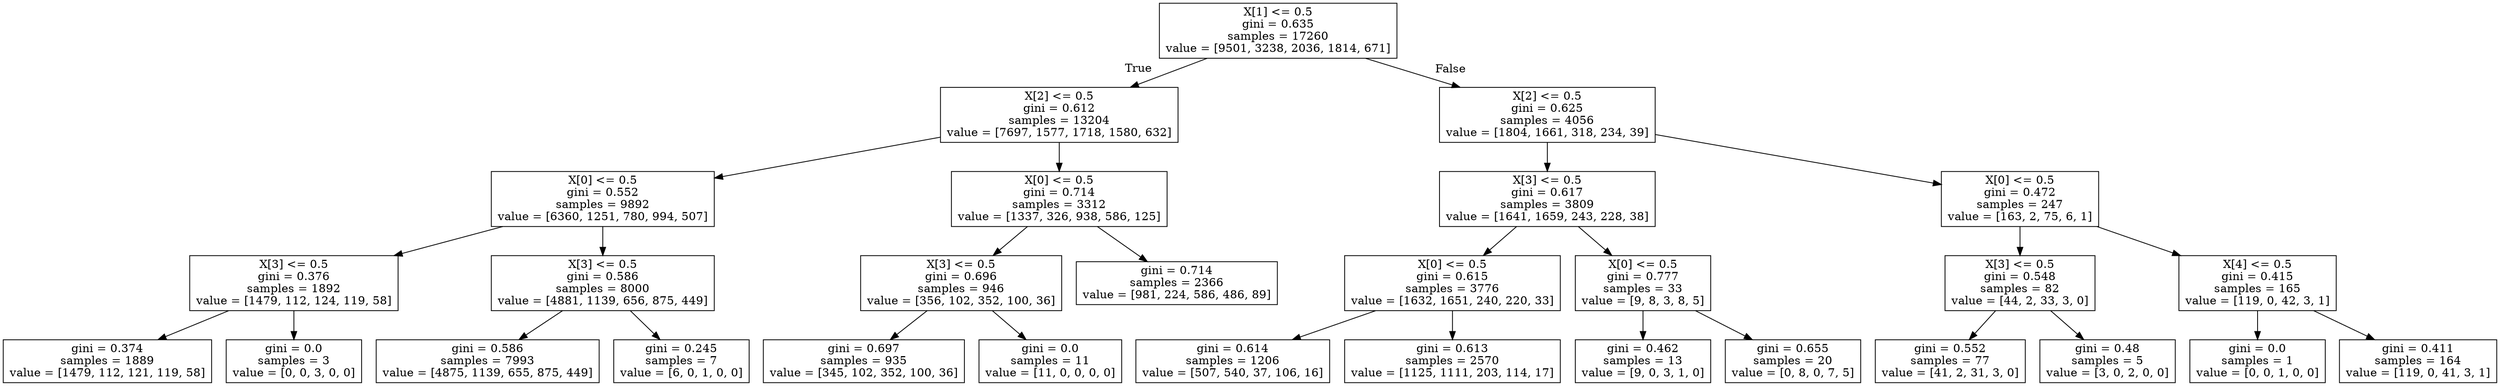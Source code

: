 digraph Tree {
node [shape=box] ;
0 [label="X[1] <= 0.5\ngini = 0.635\nsamples = 17260\nvalue = [9501, 3238, 2036, 1814, 671]"] ;
1 [label="X[2] <= 0.5\ngini = 0.612\nsamples = 13204\nvalue = [7697, 1577, 1718, 1580, 632]"] ;
0 -> 1 [labeldistance=2.5, labelangle=45, headlabel="True"] ;
2 [label="X[0] <= 0.5\ngini = 0.552\nsamples = 9892\nvalue = [6360, 1251, 780, 994, 507]"] ;
1 -> 2 ;
3 [label="X[3] <= 0.5\ngini = 0.376\nsamples = 1892\nvalue = [1479, 112, 124, 119, 58]"] ;
2 -> 3 ;
4 [label="gini = 0.374\nsamples = 1889\nvalue = [1479, 112, 121, 119, 58]"] ;
3 -> 4 ;
5 [label="gini = 0.0\nsamples = 3\nvalue = [0, 0, 3, 0, 0]"] ;
3 -> 5 ;
6 [label="X[3] <= 0.5\ngini = 0.586\nsamples = 8000\nvalue = [4881, 1139, 656, 875, 449]"] ;
2 -> 6 ;
7 [label="gini = 0.586\nsamples = 7993\nvalue = [4875, 1139, 655, 875, 449]"] ;
6 -> 7 ;
8 [label="gini = 0.245\nsamples = 7\nvalue = [6, 0, 1, 0, 0]"] ;
6 -> 8 ;
9 [label="X[0] <= 0.5\ngini = 0.714\nsamples = 3312\nvalue = [1337, 326, 938, 586, 125]"] ;
1 -> 9 ;
10 [label="X[3] <= 0.5\ngini = 0.696\nsamples = 946\nvalue = [356, 102, 352, 100, 36]"] ;
9 -> 10 ;
11 [label="gini = 0.697\nsamples = 935\nvalue = [345, 102, 352, 100, 36]"] ;
10 -> 11 ;
12 [label="gini = 0.0\nsamples = 11\nvalue = [11, 0, 0, 0, 0]"] ;
10 -> 12 ;
13 [label="gini = 0.714\nsamples = 2366\nvalue = [981, 224, 586, 486, 89]"] ;
9 -> 13 ;
14 [label="X[2] <= 0.5\ngini = 0.625\nsamples = 4056\nvalue = [1804, 1661, 318, 234, 39]"] ;
0 -> 14 [labeldistance=2.5, labelangle=-45, headlabel="False"] ;
15 [label="X[3] <= 0.5\ngini = 0.617\nsamples = 3809\nvalue = [1641, 1659, 243, 228, 38]"] ;
14 -> 15 ;
16 [label="X[0] <= 0.5\ngini = 0.615\nsamples = 3776\nvalue = [1632, 1651, 240, 220, 33]"] ;
15 -> 16 ;
17 [label="gini = 0.614\nsamples = 1206\nvalue = [507, 540, 37, 106, 16]"] ;
16 -> 17 ;
18 [label="gini = 0.613\nsamples = 2570\nvalue = [1125, 1111, 203, 114, 17]"] ;
16 -> 18 ;
19 [label="X[0] <= 0.5\ngini = 0.777\nsamples = 33\nvalue = [9, 8, 3, 8, 5]"] ;
15 -> 19 ;
20 [label="gini = 0.462\nsamples = 13\nvalue = [9, 0, 3, 1, 0]"] ;
19 -> 20 ;
21 [label="gini = 0.655\nsamples = 20\nvalue = [0, 8, 0, 7, 5]"] ;
19 -> 21 ;
22 [label="X[0] <= 0.5\ngini = 0.472\nsamples = 247\nvalue = [163, 2, 75, 6, 1]"] ;
14 -> 22 ;
23 [label="X[3] <= 0.5\ngini = 0.548\nsamples = 82\nvalue = [44, 2, 33, 3, 0]"] ;
22 -> 23 ;
24 [label="gini = 0.552\nsamples = 77\nvalue = [41, 2, 31, 3, 0]"] ;
23 -> 24 ;
25 [label="gini = 0.48\nsamples = 5\nvalue = [3, 0, 2, 0, 0]"] ;
23 -> 25 ;
26 [label="X[4] <= 0.5\ngini = 0.415\nsamples = 165\nvalue = [119, 0, 42, 3, 1]"] ;
22 -> 26 ;
27 [label="gini = 0.0\nsamples = 1\nvalue = [0, 0, 1, 0, 0]"] ;
26 -> 27 ;
28 [label="gini = 0.411\nsamples = 164\nvalue = [119, 0, 41, 3, 1]"] ;
26 -> 28 ;
}